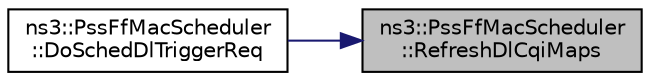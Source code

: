 digraph "ns3::PssFfMacScheduler::RefreshDlCqiMaps"
{
 // LATEX_PDF_SIZE
  edge [fontname="Helvetica",fontsize="10",labelfontname="Helvetica",labelfontsize="10"];
  node [fontname="Helvetica",fontsize="10",shape=record];
  rankdir="RL";
  Node1 [label="ns3::PssFfMacScheduler\l::RefreshDlCqiMaps",height=0.2,width=0.4,color="black", fillcolor="grey75", style="filled", fontcolor="black",tooltip="Refresh DL CQI maps function."];
  Node1 -> Node2 [dir="back",color="midnightblue",fontsize="10",style="solid",fontname="Helvetica"];
  Node2 [label="ns3::PssFfMacScheduler\l::DoSchedDlTriggerReq",height=0.2,width=0.4,color="black", fillcolor="white", style="filled",URL="$classns3_1_1_pss_ff_mac_scheduler.html#a7b4e2fbe84bca59191c664a2b130b5b0",tooltip="Sched DL trigger request function."];
}
